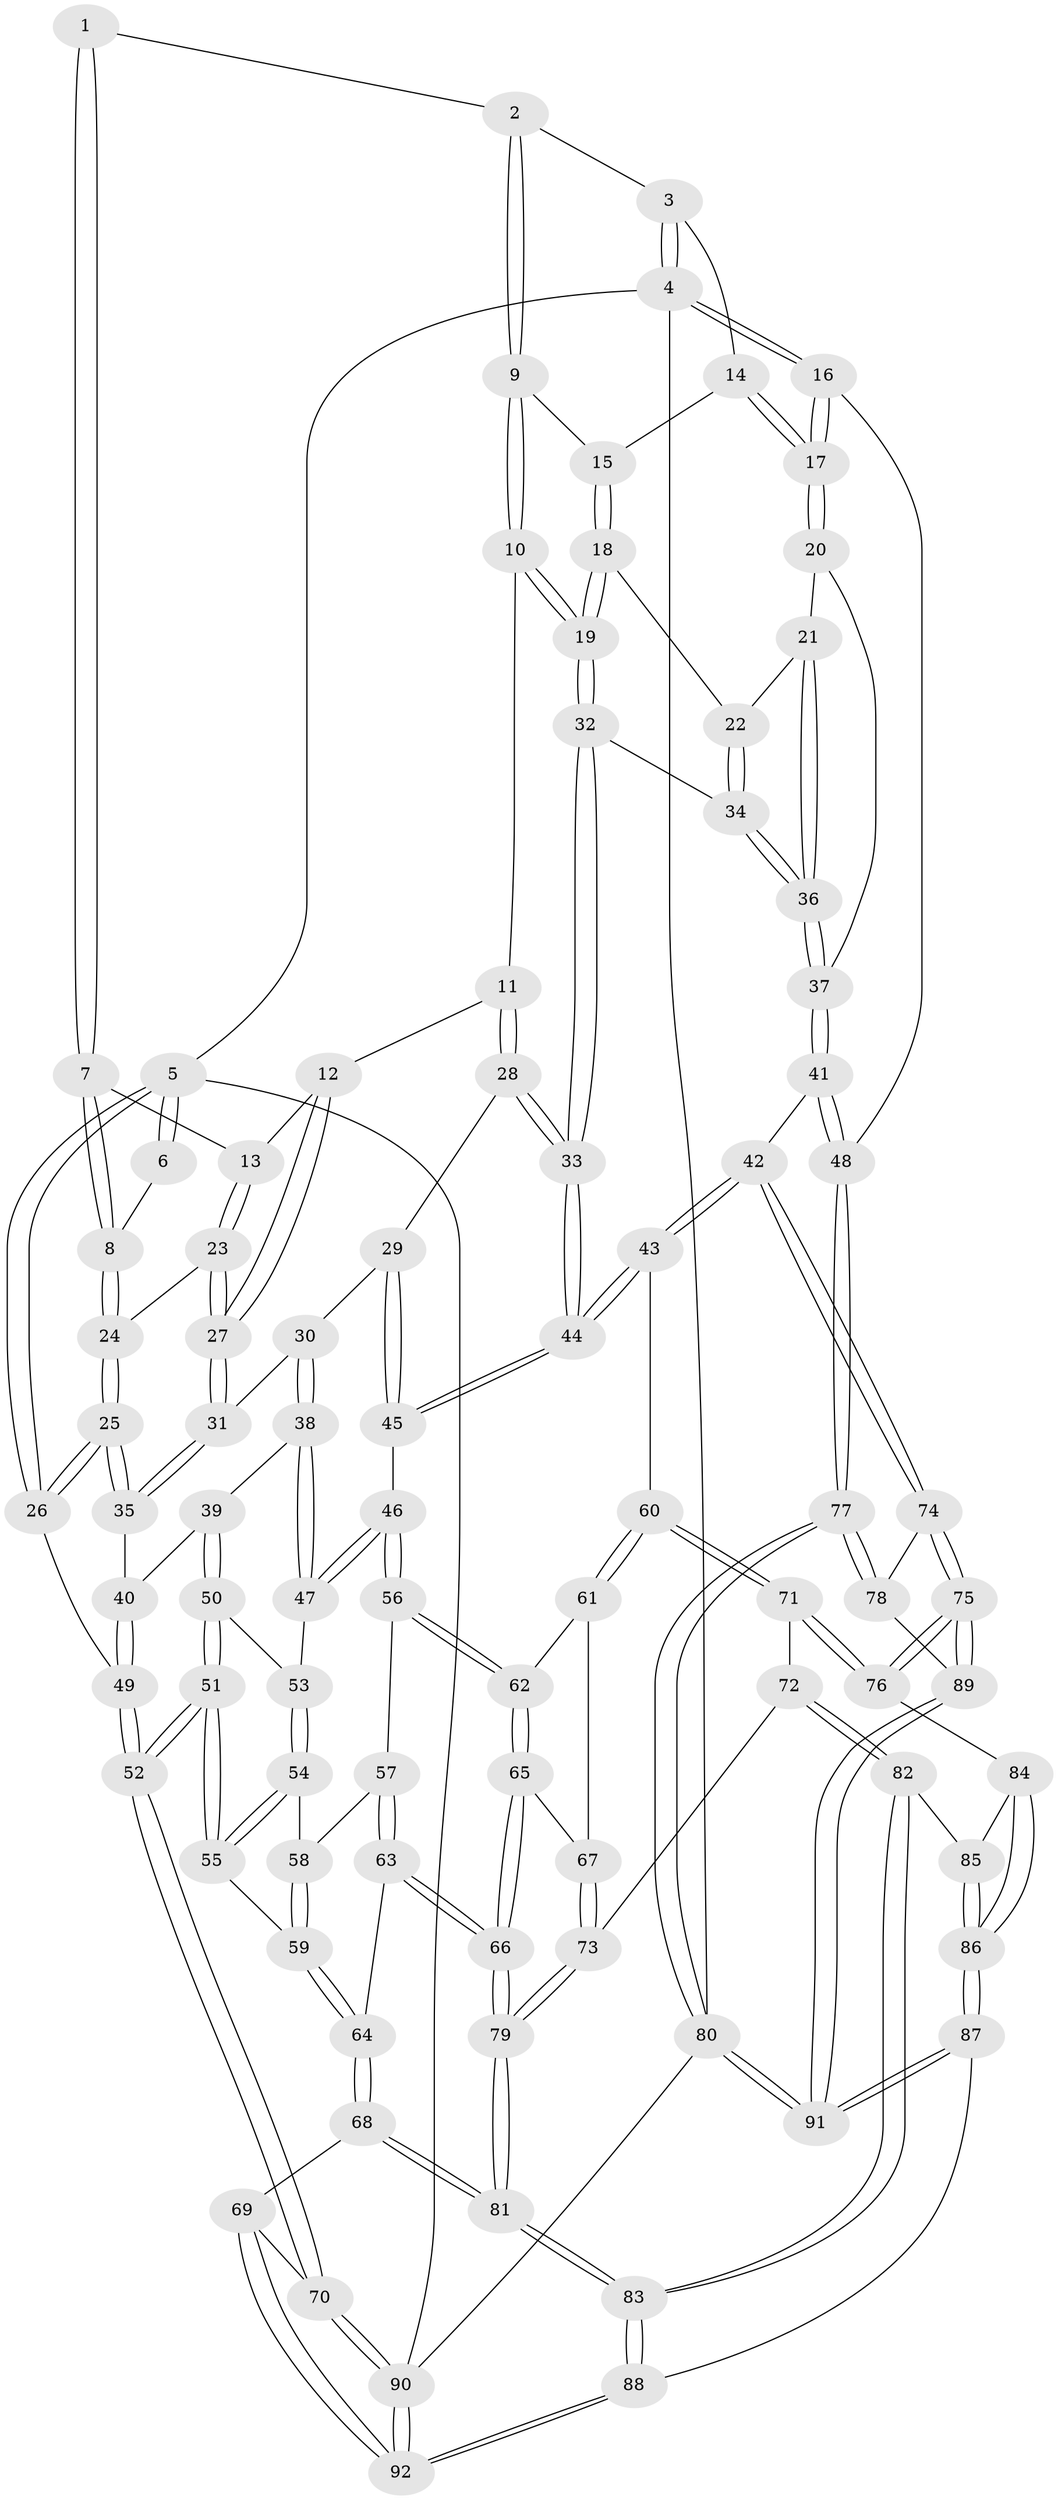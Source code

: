 // coarse degree distribution, {2: 0.043478260869565216, 4: 0.30434782608695654, 3: 0.10869565217391304, 6: 0.10869565217391304, 5: 0.34782608695652173, 7: 0.06521739130434782, 8: 0.021739130434782608}
// Generated by graph-tools (version 1.1) at 2025/06/03/04/25 22:06:23]
// undirected, 92 vertices, 227 edges
graph export_dot {
graph [start="1"]
  node [color=gray90,style=filled];
  1 [pos="+0.3874568398364113+0"];
  2 [pos="+0.5037907547530224+0"];
  3 [pos="+0.9536060673542939+0"];
  4 [pos="+1+0"];
  5 [pos="+0+0"];
  6 [pos="+0+0"];
  7 [pos="+0.2712036482474923+0.1277792626922301"];
  8 [pos="+0.15669635660297157+0.1451815485855907"];
  9 [pos="+0.537401690569207+0.04336164624877039"];
  10 [pos="+0.5238831166196078+0.1155457511230102"];
  11 [pos="+0.39575461183296334+0.19881908040178234"];
  12 [pos="+0.3484060553030612+0.19068525075002515"];
  13 [pos="+0.3291409965147534+0.17817844355360205"];
  14 [pos="+0.8249971446062156+0.0911288562395244"];
  15 [pos="+0.7990381965849682+0.1245468368300569"];
  16 [pos="+1+0.2389906204559615"];
  17 [pos="+1+0.23841998857134264"];
  18 [pos="+0.798085400328096+0.14496385421862273"];
  19 [pos="+0.6357815945091407+0.3271573293984508"];
  20 [pos="+1+0.26076639081593356"];
  21 [pos="+0.9188016415139099+0.2618776132043092"];
  22 [pos="+0.8741478945962956+0.24443362733699844"];
  23 [pos="+0.19854937231256137+0.27020481349903674"];
  24 [pos="+0.12510626330313712+0.20821714248497455"];
  25 [pos="+0+0.33006266674313495"];
  26 [pos="+0+0.3394714396352165"];
  27 [pos="+0.245628396208102+0.3238218449196956"];
  28 [pos="+0.4013087342894615+0.3867157878057776"];
  29 [pos="+0.3907027794168091+0.3948456302259085"];
  30 [pos="+0.27835893346333096+0.37739811965477893"];
  31 [pos="+0.25680035720025884+0.3580865079853868"];
  32 [pos="+0.6362827850279734+0.3369818837246037"];
  33 [pos="+0.6119839178114687+0.3719943789368062"];
  34 [pos="+0.7441381022199909+0.3586121812349774"];
  35 [pos="+0.08223938290000585+0.41258199477325125"];
  36 [pos="+0.837168394223055+0.4194488620375053"];
  37 [pos="+0.8471802593483684+0.4327950277518675"];
  38 [pos="+0.21034212684784928+0.5235219532439567"];
  39 [pos="+0.15553222766630587+0.5039486770702398"];
  40 [pos="+0.14475930657374741+0.4928647332265775"];
  41 [pos="+0.9285069993720035+0.6048000856865855"];
  42 [pos="+0.8399993470024575+0.6577529063516003"];
  43 [pos="+0.6365191841942022+0.6277587803727571"];
  44 [pos="+0.6271894089759059+0.6089577884561173"];
  45 [pos="+0.38891287358273646+0.5324115903272933"];
  46 [pos="+0.3311910864136921+0.5934211137322923"];
  47 [pos="+0.21712051013760897+0.5352609269734788"];
  48 [pos="+1+0.5924453444731418"];
  49 [pos="+0+0.6725729908742999"];
  50 [pos="+0.08862415076729487+0.579380508482389"];
  51 [pos="+0+0.6730056883425182"];
  52 [pos="+0+0.691150413847986"];
  53 [pos="+0.18275761109865193+0.5943107593498566"];
  54 [pos="+0.17256231871562216+0.6246734405264586"];
  55 [pos="+0.11814031669657059+0.6882869207748438"];
  56 [pos="+0.331534623266123+0.639209451425418"];
  57 [pos="+0.3236934738489984+0.6484161808280621"];
  58 [pos="+0.2416251760816339+0.655730942815526"];
  59 [pos="+0.15711379126085395+0.7179107419720714"];
  60 [pos="+0.6139103389618182+0.6593294681702863"];
  61 [pos="+0.4638937904875939+0.6960692888683574"];
  62 [pos="+0.41159125699340365+0.6920746282774451"];
  63 [pos="+0.27069957291138685+0.7717153911070902"];
  64 [pos="+0.218591262870576+0.7922306401801519"];
  65 [pos="+0.3824902009218783+0.8093558165039797"];
  66 [pos="+0.369893354967023+0.827394303577862"];
  67 [pos="+0.4517452937485+0.7801348120190816"];
  68 [pos="+0.1773925674350211+0.8835493083959075"];
  69 [pos="+0.12581684876721522+0.9127401605842753"];
  70 [pos="+0+0.7335459858088862"];
  71 [pos="+0.5889868614062005+0.7928204659409076"];
  72 [pos="+0.5592123412777015+0.8209048097224824"];
  73 [pos="+0.5061314480138809+0.8196957141359104"];
  74 [pos="+0.8328456126381618+0.8158347282350255"];
  75 [pos="+0.7286544186626908+0.907282469272814"];
  76 [pos="+0.6979383348836994+0.9039210127098909"];
  77 [pos="+1+1"];
  78 [pos="+0.8777634273895445+0.8684114716363773"];
  79 [pos="+0.38504807687494214+0.8692547528110552"];
  80 [pos="+1+1"];
  81 [pos="+0.38141074154620863+0.9841572188717529"];
  82 [pos="+0.5456676720574941+0.8678535864700724"];
  83 [pos="+0.3834551358083226+0.9882110806928217"];
  84 [pos="+0.6617642763290782+0.9350925319015171"];
  85 [pos="+0.5652034331914737+0.9214180380624605"];
  86 [pos="+0.5282849859698214+1"];
  87 [pos="+0.5044222295634773+1"];
  88 [pos="+0.4267536779054828+1"];
  89 [pos="+0.7960916567412358+1"];
  90 [pos="+0+1"];
  91 [pos="+0.8384489060194658+1"];
  92 [pos="+0.1007628080562557+1"];
  1 -- 2;
  1 -- 7;
  1 -- 7;
  2 -- 3;
  2 -- 9;
  2 -- 9;
  3 -- 4;
  3 -- 4;
  3 -- 14;
  4 -- 5;
  4 -- 16;
  4 -- 16;
  4 -- 80;
  5 -- 6;
  5 -- 6;
  5 -- 26;
  5 -- 26;
  5 -- 90;
  6 -- 8;
  7 -- 8;
  7 -- 8;
  7 -- 13;
  8 -- 24;
  8 -- 24;
  9 -- 10;
  9 -- 10;
  9 -- 15;
  10 -- 11;
  10 -- 19;
  10 -- 19;
  11 -- 12;
  11 -- 28;
  11 -- 28;
  12 -- 13;
  12 -- 27;
  12 -- 27;
  13 -- 23;
  13 -- 23;
  14 -- 15;
  14 -- 17;
  14 -- 17;
  15 -- 18;
  15 -- 18;
  16 -- 17;
  16 -- 17;
  16 -- 48;
  17 -- 20;
  17 -- 20;
  18 -- 19;
  18 -- 19;
  18 -- 22;
  19 -- 32;
  19 -- 32;
  20 -- 21;
  20 -- 37;
  21 -- 22;
  21 -- 36;
  21 -- 36;
  22 -- 34;
  22 -- 34;
  23 -- 24;
  23 -- 27;
  23 -- 27;
  24 -- 25;
  24 -- 25;
  25 -- 26;
  25 -- 26;
  25 -- 35;
  25 -- 35;
  26 -- 49;
  27 -- 31;
  27 -- 31;
  28 -- 29;
  28 -- 33;
  28 -- 33;
  29 -- 30;
  29 -- 45;
  29 -- 45;
  30 -- 31;
  30 -- 38;
  30 -- 38;
  31 -- 35;
  31 -- 35;
  32 -- 33;
  32 -- 33;
  32 -- 34;
  33 -- 44;
  33 -- 44;
  34 -- 36;
  34 -- 36;
  35 -- 40;
  36 -- 37;
  36 -- 37;
  37 -- 41;
  37 -- 41;
  38 -- 39;
  38 -- 47;
  38 -- 47;
  39 -- 40;
  39 -- 50;
  39 -- 50;
  40 -- 49;
  40 -- 49;
  41 -- 42;
  41 -- 48;
  41 -- 48;
  42 -- 43;
  42 -- 43;
  42 -- 74;
  42 -- 74;
  43 -- 44;
  43 -- 44;
  43 -- 60;
  44 -- 45;
  44 -- 45;
  45 -- 46;
  46 -- 47;
  46 -- 47;
  46 -- 56;
  46 -- 56;
  47 -- 53;
  48 -- 77;
  48 -- 77;
  49 -- 52;
  49 -- 52;
  50 -- 51;
  50 -- 51;
  50 -- 53;
  51 -- 52;
  51 -- 52;
  51 -- 55;
  51 -- 55;
  52 -- 70;
  52 -- 70;
  53 -- 54;
  53 -- 54;
  54 -- 55;
  54 -- 55;
  54 -- 58;
  55 -- 59;
  56 -- 57;
  56 -- 62;
  56 -- 62;
  57 -- 58;
  57 -- 63;
  57 -- 63;
  58 -- 59;
  58 -- 59;
  59 -- 64;
  59 -- 64;
  60 -- 61;
  60 -- 61;
  60 -- 71;
  60 -- 71;
  61 -- 62;
  61 -- 67;
  62 -- 65;
  62 -- 65;
  63 -- 64;
  63 -- 66;
  63 -- 66;
  64 -- 68;
  64 -- 68;
  65 -- 66;
  65 -- 66;
  65 -- 67;
  66 -- 79;
  66 -- 79;
  67 -- 73;
  67 -- 73;
  68 -- 69;
  68 -- 81;
  68 -- 81;
  69 -- 70;
  69 -- 92;
  69 -- 92;
  70 -- 90;
  70 -- 90;
  71 -- 72;
  71 -- 76;
  71 -- 76;
  72 -- 73;
  72 -- 82;
  72 -- 82;
  73 -- 79;
  73 -- 79;
  74 -- 75;
  74 -- 75;
  74 -- 78;
  75 -- 76;
  75 -- 76;
  75 -- 89;
  75 -- 89;
  76 -- 84;
  77 -- 78;
  77 -- 78;
  77 -- 80;
  77 -- 80;
  78 -- 89;
  79 -- 81;
  79 -- 81;
  80 -- 91;
  80 -- 91;
  80 -- 90;
  81 -- 83;
  81 -- 83;
  82 -- 83;
  82 -- 83;
  82 -- 85;
  83 -- 88;
  83 -- 88;
  84 -- 85;
  84 -- 86;
  84 -- 86;
  85 -- 86;
  85 -- 86;
  86 -- 87;
  86 -- 87;
  87 -- 88;
  87 -- 91;
  87 -- 91;
  88 -- 92;
  88 -- 92;
  89 -- 91;
  89 -- 91;
  90 -- 92;
  90 -- 92;
}
